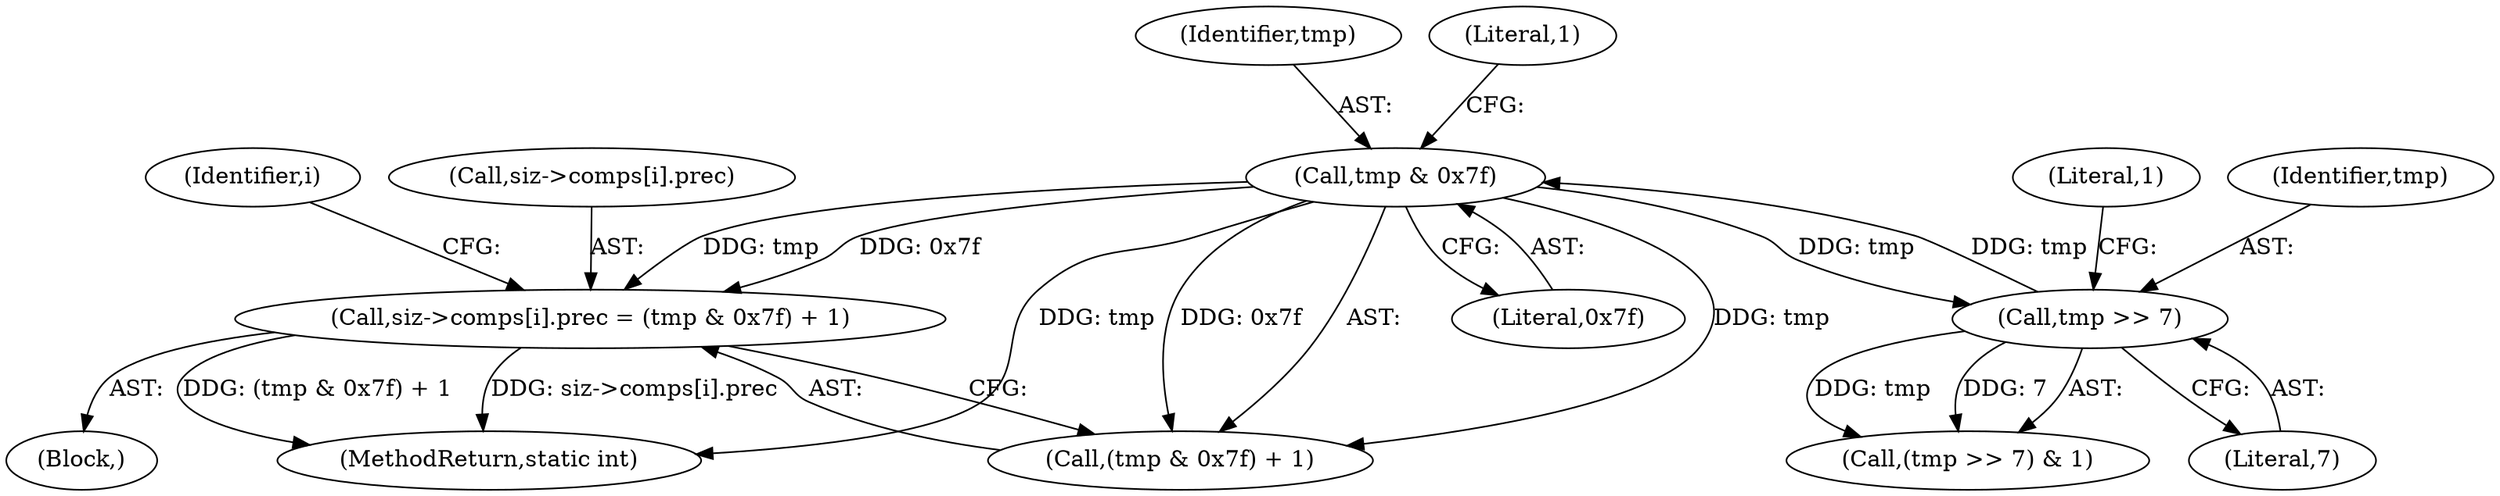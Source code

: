 digraph "0_jasper_f7038068550fba0e41e1d0c355787f1dcd5bf330@array" {
"1000401" [label="(Call,siz->comps[i].prec = (tmp & 0x7f) + 1)"];
"1000410" [label="(Call,tmp & 0x7f)"];
"1000397" [label="(Call,tmp >> 7)"];
"1000400" [label="(Literal,1)"];
"1000410" [label="(Call,tmp & 0x7f)"];
"1000397" [label="(Call,tmp >> 7)"];
"1000401" [label="(Call,siz->comps[i].prec = (tmp & 0x7f) + 1)"];
"1000278" [label="(Block,)"];
"1000411" [label="(Identifier,tmp)"];
"1000413" [label="(Literal,1)"];
"1000409" [label="(Call,(tmp & 0x7f) + 1)"];
"1000398" [label="(Identifier,tmp)"];
"1000399" [label="(Literal,7)"];
"1000277" [label="(Identifier,i)"];
"1000396" [label="(Call,(tmp >> 7) & 1)"];
"1000427" [label="(MethodReturn,static int)"];
"1000402" [label="(Call,siz->comps[i].prec)"];
"1000412" [label="(Literal,0x7f)"];
"1000401" -> "1000278"  [label="AST: "];
"1000401" -> "1000409"  [label="CFG: "];
"1000402" -> "1000401"  [label="AST: "];
"1000409" -> "1000401"  [label="AST: "];
"1000277" -> "1000401"  [label="CFG: "];
"1000401" -> "1000427"  [label="DDG: (tmp & 0x7f) + 1"];
"1000401" -> "1000427"  [label="DDG: siz->comps[i].prec"];
"1000410" -> "1000401"  [label="DDG: tmp"];
"1000410" -> "1000401"  [label="DDG: 0x7f"];
"1000410" -> "1000409"  [label="AST: "];
"1000410" -> "1000412"  [label="CFG: "];
"1000411" -> "1000410"  [label="AST: "];
"1000412" -> "1000410"  [label="AST: "];
"1000413" -> "1000410"  [label="CFG: "];
"1000410" -> "1000427"  [label="DDG: tmp"];
"1000410" -> "1000397"  [label="DDG: tmp"];
"1000410" -> "1000409"  [label="DDG: tmp"];
"1000410" -> "1000409"  [label="DDG: 0x7f"];
"1000397" -> "1000410"  [label="DDG: tmp"];
"1000397" -> "1000396"  [label="AST: "];
"1000397" -> "1000399"  [label="CFG: "];
"1000398" -> "1000397"  [label="AST: "];
"1000399" -> "1000397"  [label="AST: "];
"1000400" -> "1000397"  [label="CFG: "];
"1000397" -> "1000396"  [label="DDG: tmp"];
"1000397" -> "1000396"  [label="DDG: 7"];
}
